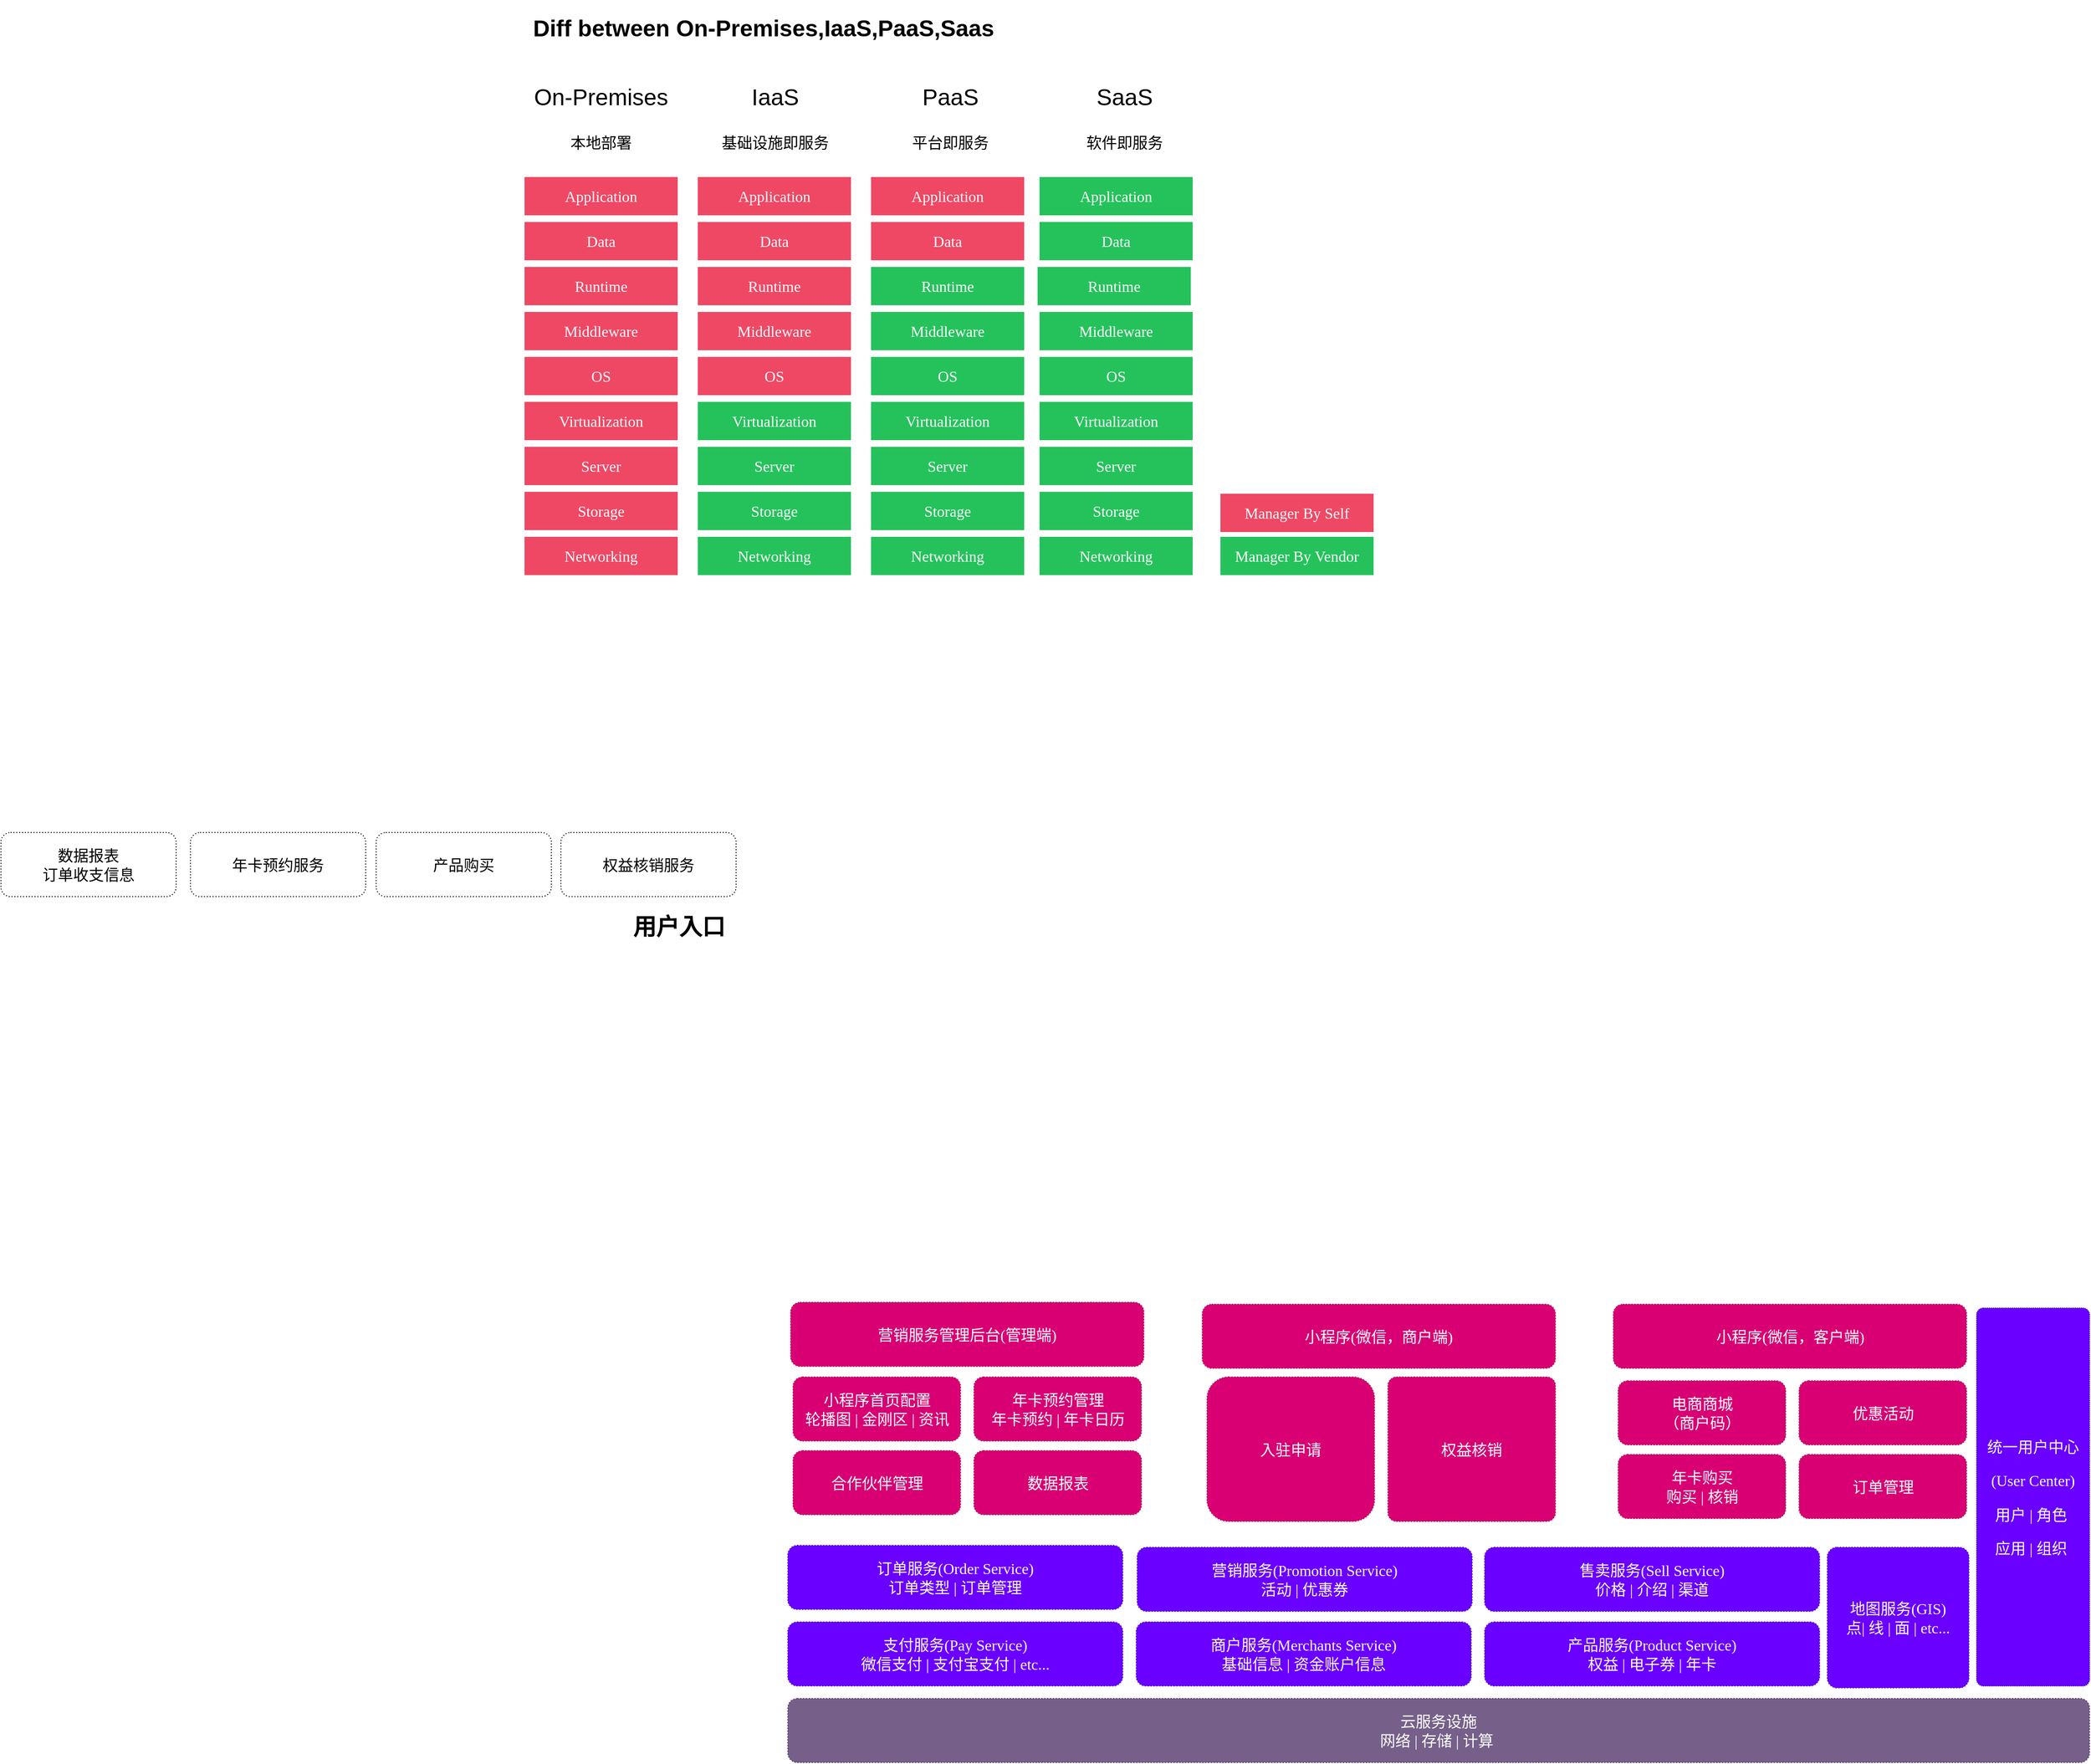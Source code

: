 <mxfile version="22.1.4" type="github">
  <diagram name="第 1 页" id="ZknkTiHTkFIjWXrP2Em_">
    <mxGraphModel dx="3965" dy="1973" grid="0" gridSize="10" guides="1" tooltips="1" connect="1" arrows="1" fold="1" page="0" pageScale="1" pageWidth="827" pageHeight="1169" math="0" shadow="0">
      <root>
        <mxCell id="0" />
        <mxCell id="1" parent="0" />
        <mxCell id="aw8PCjykxM2-NQnz8DjW-1" value="&lt;h1 style=&quot;font-size: 24px;&quot;&gt;Diff between On-Premises,IaaS,PaaS,Saas&lt;/h1&gt;" style="text;html=1;strokeColor=none;fillColor=none;spacing=5;spacingTop=-20;whiteSpace=wrap;overflow=hidden;rounded=0;fontSize=24;" parent="1" vertex="1">
          <mxGeometry x="-286.5" y="-176" width="698" height="45" as="geometry" />
        </mxCell>
        <mxCell id="aw8PCjykxM2-NQnz8DjW-4" value="Manager By Self" style="rounded=0;whiteSpace=wrap;html=1;fontFamily=Tahoma;fontSize=16;fillColor=#ef4864;fontColor=#FFF;strokeColor=none;" parent="1" vertex="1">
          <mxGeometry x="437" y="330" width="160" height="40" as="geometry" />
        </mxCell>
        <mxCell id="aw8PCjykxM2-NQnz8DjW-6" value="Manager By Vendor" style="rounded=0;whiteSpace=wrap;html=1;fontFamily=Tahoma;fontSize=16;fontColor=#FFF;fillColor=#25c25b;strokeColor=none;" parent="1" vertex="1">
          <mxGeometry x="437" y="375" width="160" height="40" as="geometry" />
        </mxCell>
        <mxCell id="aw8PCjykxM2-NQnz8DjW-7" value="Networking" style="rounded=0;whiteSpace=wrap;html=1;fontFamily=Tahoma;fontSize=16;fillColor=#ef4864;fontColor=#FFF;strokeColor=none;" parent="1" vertex="1">
          <mxGeometry x="-290" y="375" width="160" height="40" as="geometry" />
        </mxCell>
        <mxCell id="aw8PCjykxM2-NQnz8DjW-8" value="Storage" style="rounded=0;whiteSpace=wrap;html=1;fontFamily=Tahoma;fontSize=16;fillColor=#ef4864;fontColor=#FFF;strokeColor=none;" parent="1" vertex="1">
          <mxGeometry x="-290" y="328" width="160" height="40" as="geometry" />
        </mxCell>
        <mxCell id="aw8PCjykxM2-NQnz8DjW-9" value="Server" style="rounded=0;whiteSpace=wrap;html=1;fontFamily=Tahoma;fontSize=16;fillColor=#ef4864;fontColor=#FFF;strokeColor=none;" parent="1" vertex="1">
          <mxGeometry x="-290" y="281" width="160" height="40" as="geometry" />
        </mxCell>
        <mxCell id="aw8PCjykxM2-NQnz8DjW-10" value="OS" style="rounded=0;whiteSpace=wrap;html=1;fontFamily=Tahoma;fontSize=16;fillColor=#ef4864;fontColor=#FFF;strokeColor=none;" parent="1" vertex="1">
          <mxGeometry x="-290" y="187" width="160" height="40" as="geometry" />
        </mxCell>
        <mxCell id="aw8PCjykxM2-NQnz8DjW-11" value="Middleware" style="rounded=0;whiteSpace=wrap;html=1;fontFamily=Tahoma;fontSize=16;fillColor=#ef4864;fontColor=#FFF;strokeColor=none;" parent="1" vertex="1">
          <mxGeometry x="-290" y="140" width="160" height="40" as="geometry" />
        </mxCell>
        <mxCell id="aw8PCjykxM2-NQnz8DjW-12" value="Runtime" style="rounded=0;whiteSpace=wrap;html=1;fontFamily=Tahoma;fontSize=16;fillColor=#ef4864;fontColor=#FFF;strokeColor=none;" parent="1" vertex="1">
          <mxGeometry x="-290" y="93" width="160" height="40" as="geometry" />
        </mxCell>
        <mxCell id="aw8PCjykxM2-NQnz8DjW-13" value="Data" style="rounded=0;whiteSpace=wrap;html=1;fontFamily=Tahoma;fontSize=16;fillColor=#ef4864;fontColor=#FFF;strokeColor=none;" parent="1" vertex="1">
          <mxGeometry x="-290" y="46" width="160" height="40" as="geometry" />
        </mxCell>
        <mxCell id="aw8PCjykxM2-NQnz8DjW-14" value="Application" style="rounded=0;whiteSpace=wrap;html=1;fontFamily=Tahoma;fontSize=16;fillColor=#ef4864;fontColor=#FFF;strokeColor=none;" parent="1" vertex="1">
          <mxGeometry x="-290" y="-1" width="160" height="40" as="geometry" />
        </mxCell>
        <mxCell id="aw8PCjykxM2-NQnz8DjW-15" value="&lt;h1 style=&quot;font-size: 24px;&quot;&gt;&lt;span style=&quot;background-color: initial; font-weight: normal;&quot;&gt;On-Premises&lt;/span&gt;&lt;br&gt;&lt;/h1&gt;&lt;div&gt;&lt;span style=&quot;background-color: initial; font-weight: normal;&quot;&gt;&lt;font style=&quot;font-size: 16px;&quot;&gt;本地部署&lt;/font&gt;&lt;/span&gt;&lt;/div&gt;" style="text;html=1;strokeColor=none;fillColor=none;spacing=5;spacingTop=-20;whiteSpace=wrap;overflow=hidden;rounded=0;fontSize=24;align=center;verticalAlign=middle;" parent="1" vertex="1">
          <mxGeometry x="-290" y="-110" width="160" height="100" as="geometry" />
        </mxCell>
        <mxCell id="aw8PCjykxM2-NQnz8DjW-16" value="&lt;h1 style=&quot;font-size: 24px;&quot;&gt;&lt;span style=&quot;font-weight: 400;&quot;&gt;IaaS&lt;/span&gt;&lt;/h1&gt;&lt;div&gt;&lt;font style=&quot;font-size: 16px;&quot;&gt;基础设施即服务&lt;/font&gt;&lt;/div&gt;" style="text;html=1;strokeColor=none;fillColor=none;spacing=5;spacingTop=-20;whiteSpace=wrap;overflow=hidden;rounded=0;fontSize=24;align=center;verticalAlign=middle;" parent="1" vertex="1">
          <mxGeometry x="-108" y="-110" width="160" height="100" as="geometry" />
        </mxCell>
        <mxCell id="aw8PCjykxM2-NQnz8DjW-18" value="OS" style="rounded=0;whiteSpace=wrap;html=1;fontFamily=Tahoma;fontSize=16;fillColor=#ef4864;fontColor=#FFF;strokeColor=none;" parent="1" vertex="1">
          <mxGeometry x="-109" y="187" width="160" height="40" as="geometry" />
        </mxCell>
        <mxCell id="aw8PCjykxM2-NQnz8DjW-19" value="Networking" style="rounded=0;whiteSpace=wrap;html=1;fontFamily=Tahoma;fontSize=16;fontColor=#FFF;fillColor=#25c25b;strokeColor=none;" parent="1" vertex="1">
          <mxGeometry x="-109" y="375" width="160" height="40" as="geometry" />
        </mxCell>
        <mxCell id="aw8PCjykxM2-NQnz8DjW-20" value="Virtualization" style="rounded=0;whiteSpace=wrap;html=1;fontFamily=Tahoma;fontSize=16;fillColor=#ef4864;fontColor=#FFF;strokeColor=none;" parent="1" vertex="1">
          <mxGeometry x="-290" y="234" width="160" height="40" as="geometry" />
        </mxCell>
        <mxCell id="aw8PCjykxM2-NQnz8DjW-21" value="Storage" style="rounded=0;whiteSpace=wrap;html=1;fontFamily=Tahoma;fontSize=16;fontColor=#FFF;fillColor=#25c25b;strokeColor=none;" parent="1" vertex="1">
          <mxGeometry x="-109" y="328" width="160" height="40" as="geometry" />
        </mxCell>
        <mxCell id="aw8PCjykxM2-NQnz8DjW-22" value="Server" style="rounded=0;whiteSpace=wrap;html=1;fontFamily=Tahoma;fontSize=16;fontColor=#FFF;fillColor=#25c25b;strokeColor=none;" parent="1" vertex="1">
          <mxGeometry x="-109" y="281" width="160" height="40" as="geometry" />
        </mxCell>
        <mxCell id="aw8PCjykxM2-NQnz8DjW-23" value="Virtualization" style="rounded=0;whiteSpace=wrap;html=1;fontFamily=Tahoma;fontSize=16;fontColor=#FFF;fillColor=#25c25b;strokeColor=none;" parent="1" vertex="1">
          <mxGeometry x="-109" y="234" width="160" height="40" as="geometry" />
        </mxCell>
        <mxCell id="aw8PCjykxM2-NQnz8DjW-24" value="Middleware" style="rounded=0;whiteSpace=wrap;html=1;fontFamily=Tahoma;fontSize=16;fillColor=#ef4864;fontColor=#FFF;strokeColor=none;" parent="1" vertex="1">
          <mxGeometry x="-109" y="140" width="160" height="40" as="geometry" />
        </mxCell>
        <mxCell id="aw8PCjykxM2-NQnz8DjW-25" value="Runtime" style="rounded=0;whiteSpace=wrap;html=1;fontFamily=Tahoma;fontSize=16;fillColor=#ef4864;fontColor=#FFF;strokeColor=none;" parent="1" vertex="1">
          <mxGeometry x="-109" y="93" width="160" height="40" as="geometry" />
        </mxCell>
        <mxCell id="aw8PCjykxM2-NQnz8DjW-26" value="Data" style="rounded=0;whiteSpace=wrap;html=1;fontFamily=Tahoma;fontSize=16;fillColor=#ef4864;fontColor=#FFF;strokeColor=none;" parent="1" vertex="1">
          <mxGeometry x="-109" y="46" width="160" height="40" as="geometry" />
        </mxCell>
        <mxCell id="aw8PCjykxM2-NQnz8DjW-27" value="Application" style="rounded=0;whiteSpace=wrap;html=1;fontFamily=Tahoma;fontSize=16;fillColor=#ef4864;fontColor=#FFF;strokeColor=none;" parent="1" vertex="1">
          <mxGeometry x="-109" y="-1" width="160" height="40" as="geometry" />
        </mxCell>
        <mxCell id="aw8PCjykxM2-NQnz8DjW-28" value="&lt;h1 style=&quot;font-size: 24px;&quot;&gt;&lt;span style=&quot;font-weight: 400;&quot;&gt;PaaS&lt;/span&gt;&lt;/h1&gt;&lt;div&gt;&lt;span style=&quot;font-weight: 400;&quot;&gt;&lt;font style=&quot;font-size: 16px;&quot;&gt;平台即服务&lt;/font&gt;&lt;/span&gt;&lt;/div&gt;" style="text;html=1;strokeColor=none;fillColor=none;spacing=5;spacingTop=-20;whiteSpace=wrap;overflow=hidden;rounded=0;fontSize=24;align=center;verticalAlign=middle;" parent="1" vertex="1">
          <mxGeometry x="75" y="-110" width="160" height="100" as="geometry" />
        </mxCell>
        <mxCell id="aw8PCjykxM2-NQnz8DjW-29" value="Networking" style="rounded=0;whiteSpace=wrap;html=1;fontFamily=Tahoma;fontSize=16;fontColor=#FFF;fillColor=#25c25b;strokeColor=none;" parent="1" vertex="1">
          <mxGeometry x="72" y="375" width="160" height="40" as="geometry" />
        </mxCell>
        <mxCell id="aw8PCjykxM2-NQnz8DjW-30" value="Storage" style="rounded=0;whiteSpace=wrap;html=1;fontFamily=Tahoma;fontSize=16;fontColor=#FFF;fillColor=#25c25b;strokeColor=none;" parent="1" vertex="1">
          <mxGeometry x="72" y="328" width="160" height="40" as="geometry" />
        </mxCell>
        <mxCell id="aw8PCjykxM2-NQnz8DjW-31" value="Server" style="rounded=0;whiteSpace=wrap;html=1;fontFamily=Tahoma;fontSize=16;fontColor=#FFF;fillColor=#25c25b;strokeColor=none;" parent="1" vertex="1">
          <mxGeometry x="72" y="281" width="160" height="40" as="geometry" />
        </mxCell>
        <mxCell id="aw8PCjykxM2-NQnz8DjW-32" value="Virtualization" style="rounded=0;whiteSpace=wrap;html=1;fontFamily=Tahoma;fontSize=16;fontColor=#FFF;fillColor=#25c25b;strokeColor=none;" parent="1" vertex="1">
          <mxGeometry x="72" y="234" width="160" height="40" as="geometry" />
        </mxCell>
        <mxCell id="aw8PCjykxM2-NQnz8DjW-33" value="OS" style="rounded=0;whiteSpace=wrap;html=1;fontFamily=Tahoma;fontSize=16;fontColor=#FFF;fillColor=#25c25b;strokeColor=none;" parent="1" vertex="1">
          <mxGeometry x="72" y="187" width="160" height="40" as="geometry" />
        </mxCell>
        <mxCell id="aw8PCjykxM2-NQnz8DjW-34" value="Middleware" style="rounded=0;whiteSpace=wrap;html=1;fontFamily=Tahoma;fontSize=16;fontColor=#FFF;fillColor=#25c25b;strokeColor=none;" parent="1" vertex="1">
          <mxGeometry x="72" y="140" width="160" height="40" as="geometry" />
        </mxCell>
        <mxCell id="aw8PCjykxM2-NQnz8DjW-36" value="Runtime" style="rounded=0;whiteSpace=wrap;html=1;fontFamily=Tahoma;fontSize=16;fontColor=#FFF;fillColor=#25c25b;strokeColor=none;" parent="1" vertex="1">
          <mxGeometry x="72" y="93" width="160" height="40" as="geometry" />
        </mxCell>
        <mxCell id="aw8PCjykxM2-NQnz8DjW-37" value="Data" style="rounded=0;whiteSpace=wrap;html=1;fontFamily=Tahoma;fontSize=16;fillColor=#ef4864;fontColor=#FFF;strokeColor=none;" parent="1" vertex="1">
          <mxGeometry x="72" y="46" width="160" height="40" as="geometry" />
        </mxCell>
        <mxCell id="aw8PCjykxM2-NQnz8DjW-38" value="Application" style="rounded=0;whiteSpace=wrap;html=1;fontFamily=Tahoma;fontSize=16;fillColor=#ef4864;fontColor=#FFF;strokeColor=none;" parent="1" vertex="1">
          <mxGeometry x="72" y="-1" width="160" height="40" as="geometry" />
        </mxCell>
        <mxCell id="aw8PCjykxM2-NQnz8DjW-39" value="&lt;h1 style=&quot;font-size: 24px;&quot;&gt;&lt;span style=&quot;font-weight: 400;&quot;&gt;SaaS&lt;/span&gt;&lt;/h1&gt;&lt;div&gt;&lt;span style=&quot;font-weight: 400;&quot;&gt;&lt;font style=&quot;font-size: 16px;&quot;&gt;软件即服务&lt;/font&gt;&lt;/span&gt;&lt;/div&gt;" style="text;html=1;strokeColor=none;fillColor=none;spacing=5;spacingTop=-20;whiteSpace=wrap;overflow=hidden;rounded=0;fontSize=24;align=center;verticalAlign=middle;" parent="1" vertex="1">
          <mxGeometry x="257" y="-110" width="160" height="100" as="geometry" />
        </mxCell>
        <mxCell id="aw8PCjykxM2-NQnz8DjW-40" value="Networking" style="rounded=0;whiteSpace=wrap;html=1;fontFamily=Tahoma;fontSize=16;fontColor=#FFF;fillColor=#25c25b;strokeColor=none;" parent="1" vertex="1">
          <mxGeometry x="248" y="375" width="160" height="40" as="geometry" />
        </mxCell>
        <mxCell id="aw8PCjykxM2-NQnz8DjW-144" value="Storage" style="rounded=0;whiteSpace=wrap;html=1;fontFamily=Tahoma;fontSize=16;fontColor=#FFF;fillColor=#25c25b;strokeColor=none;" parent="1" vertex="1">
          <mxGeometry x="248" y="328" width="160" height="40" as="geometry" />
        </mxCell>
        <mxCell id="aw8PCjykxM2-NQnz8DjW-145" value="Server" style="rounded=0;whiteSpace=wrap;html=1;fontFamily=Tahoma;fontSize=16;fontColor=#FFF;fillColor=#25c25b;strokeColor=none;" parent="1" vertex="1">
          <mxGeometry x="248" y="281" width="160" height="40" as="geometry" />
        </mxCell>
        <mxCell id="aw8PCjykxM2-NQnz8DjW-146" value="Virtualization" style="rounded=0;whiteSpace=wrap;html=1;fontFamily=Tahoma;fontSize=16;fontColor=#FFF;fillColor=#25c25b;strokeColor=none;" parent="1" vertex="1">
          <mxGeometry x="248" y="234" width="160" height="40" as="geometry" />
        </mxCell>
        <mxCell id="aw8PCjykxM2-NQnz8DjW-147" value="OS" style="rounded=0;whiteSpace=wrap;html=1;fontFamily=Tahoma;fontSize=16;fontColor=#FFF;fillColor=#25c25b;strokeColor=none;" parent="1" vertex="1">
          <mxGeometry x="248" y="187" width="160" height="40" as="geometry" />
        </mxCell>
        <mxCell id="aw8PCjykxM2-NQnz8DjW-148" value="Middleware" style="rounded=0;whiteSpace=wrap;html=1;fontFamily=Tahoma;fontSize=16;fontColor=#FFF;fillColor=#25c25b;strokeColor=none;" parent="1" vertex="1">
          <mxGeometry x="248" y="140" width="160" height="40" as="geometry" />
        </mxCell>
        <mxCell id="aw8PCjykxM2-NQnz8DjW-149" value="Runtime" style="rounded=0;whiteSpace=wrap;html=1;fontFamily=Tahoma;fontSize=16;fontColor=#FFF;fillColor=#25c25b;strokeColor=none;" parent="1" vertex="1">
          <mxGeometry x="246" y="93" width="160" height="40" as="geometry" />
        </mxCell>
        <mxCell id="aw8PCjykxM2-NQnz8DjW-150" value="Data" style="rounded=0;whiteSpace=wrap;html=1;fontFamily=Tahoma;fontSize=16;fontColor=#FFF;fillColor=#25c25b;strokeColor=none;" parent="1" vertex="1">
          <mxGeometry x="248" y="46" width="160" height="40" as="geometry" />
        </mxCell>
        <mxCell id="aw8PCjykxM2-NQnz8DjW-151" value="Application" style="rounded=0;whiteSpace=wrap;html=1;fontFamily=Tahoma;fontSize=16;fontColor=#FFF;fillColor=#25c25b;strokeColor=none;" parent="1" vertex="1">
          <mxGeometry x="248" y="-1" width="160" height="40" as="geometry" />
        </mxCell>
        <mxCell id="aw8PCjykxM2-NQnz8DjW-166" value="&lt;p style=&quot;font-size: 16px;&quot;&gt;统一用户中心&lt;/p&gt;&lt;p style=&quot;font-size: 16px;&quot;&gt;(User Center)&lt;/p&gt;&lt;p style=&quot;font-size: 16px;&quot;&gt;用户 | 角色&amp;nbsp;&lt;/p&gt;&lt;p style=&quot;font-size: 16px;&quot;&gt;应用 | 组织&amp;nbsp;&lt;/p&gt;" style="rounded=1;whiteSpace=wrap;html=1;fontFamily=Tahoma;arcSize=6;fontSize=16;verticalAlign=middle;align=center;spacing=8;dashed=1;dashPattern=1 1;fillColor=#6a00ff;fontColor=#ffffff;strokeColor=#3700CC;" parent="1" vertex="1">
          <mxGeometry x="1227" y="1181" width="118" height="395" as="geometry" />
        </mxCell>
        <mxCell id="aw8PCjykxM2-NQnz8DjW-195" value="支付服务(Pay Service)&lt;br&gt;微信支付 | 支付宝支付 | etc..." style="rounded=1;whiteSpace=wrap;html=1;fontFamily=Tahoma;verticalAlign=middle;align=center;spacing=8;fontSize=16;strokeColor=#3700CC;dashed=1;dashPattern=1 2;fillColor=#6a00ff;fontColor=#ffffff;" parent="1" vertex="1">
          <mxGeometry x="-15" y="1509" width="350" height="67" as="geometry" />
        </mxCell>
        <mxCell id="uHpPP6ECfVWJAUWhDHUz-2" value="云服务设施&lt;br&gt;网络 | 存储 | 计算&amp;nbsp;" style="rounded=1;whiteSpace=wrap;html=1;fontFamily=Tahoma;verticalAlign=middle;align=center;spacing=8;fontSize=16;strokeColor=#432D57;dashed=1;dashPattern=1 2;fillColor=#76608a;fontColor=#ffffff;" parent="1" vertex="1">
          <mxGeometry x="-15" y="1589" width="1360" height="67" as="geometry" />
        </mxCell>
        <mxCell id="uHpPP6ECfVWJAUWhDHUz-6" value="小程序(微信，商户端)" style="rounded=1;whiteSpace=wrap;html=1;fontFamily=Tahoma;verticalAlign=middle;align=center;spacing=8;fontSize=16;strokeColor=#A50040;dashed=1;dashPattern=1 2;fillColor=#d80073;fontColor=#ffffff;" parent="1" vertex="1">
          <mxGeometry x="418" y="1177" width="369" height="67" as="geometry" />
        </mxCell>
        <mxCell id="uHpPP6ECfVWJAUWhDHUz-7" value="小程序(微信，客户端)" style="rounded=1;whiteSpace=wrap;html=1;fontFamily=Tahoma;verticalAlign=middle;align=center;spacing=8;fontSize=16;strokeColor=#A50040;dashed=1;dashPattern=1 2;fillColor=#d80073;fontColor=#ffffff;" parent="1" vertex="1">
          <mxGeometry x="847.5" y="1177" width="369" height="67" as="geometry" />
        </mxCell>
        <mxCell id="uHpPP6ECfVWJAUWhDHUz-8" value="营销服务管理后台(管理端)" style="rounded=1;whiteSpace=wrap;html=1;fontFamily=Tahoma;verticalAlign=middle;align=center;spacing=8;fontSize=16;strokeColor=#A50040;dashed=1;dashPattern=1 2;fillColor=#d80073;fontColor=#ffffff;" parent="1" vertex="1">
          <mxGeometry x="-12" y="1175" width="369" height="67" as="geometry" />
        </mxCell>
        <mxCell id="uHpPP6ECfVWJAUWhDHUz-9" value="商户服务(Merchants Service)&lt;br&gt;基础信息 | 资金账户信息" style="rounded=1;whiteSpace=wrap;html=1;fontFamily=Tahoma;verticalAlign=middle;align=center;spacing=8;fontSize=16;strokeColor=#3700CC;dashed=1;dashPattern=1 2;fillColor=#6a00ff;fontColor=#ffffff;" parent="1" vertex="1">
          <mxGeometry x="349" y="1509" width="350" height="67" as="geometry" />
        </mxCell>
        <mxCell id="uHpPP6ECfVWJAUWhDHUz-10" value="订单服务(Order Service)&lt;br&gt;订单类型 | 订单管理" style="rounded=1;whiteSpace=wrap;html=1;fontFamily=Tahoma;verticalAlign=middle;align=center;spacing=8;fontSize=16;strokeColor=#3700CC;dashed=1;dashPattern=1 2;fillColor=#6a00ff;fontColor=#ffffff;" parent="1" vertex="1">
          <mxGeometry x="-15" y="1429" width="350" height="67" as="geometry" />
        </mxCell>
        <mxCell id="uHpPP6ECfVWJAUWhDHUz-11" value="数据报表&lt;br&gt;订单收支信息" style="rounded=1;whiteSpace=wrap;html=1;fontFamily=Tahoma;verticalAlign=middle;align=center;spacing=8;fontSize=16;strokeColor=default;dashed=1;dashPattern=1 2;" parent="1" vertex="1">
          <mxGeometry x="-837" y="684" width="183" height="67" as="geometry" />
        </mxCell>
        <mxCell id="uHpPP6ECfVWJAUWhDHUz-14" value="用户入口" style="text;strokeColor=none;fillColor=none;html=1;fontSize=24;fontStyle=1;verticalAlign=middle;align=center;" parent="1" vertex="1">
          <mxGeometry x="-179" y="763" width="100" height="40" as="geometry" />
        </mxCell>
        <mxCell id="uHpPP6ECfVWJAUWhDHUz-15" value="地图服务(GIS)&lt;br&gt;点| 线 | 面 | etc..." style="rounded=1;whiteSpace=wrap;html=1;fontFamily=Tahoma;verticalAlign=middle;align=center;spacing=8;fontSize=16;strokeColor=#3700CC;dashed=1;dashPattern=1 2;arcSize=7;fillColor=#6a00ff;fontColor=#ffffff;" parent="1" vertex="1">
          <mxGeometry x="1071" y="1431" width="148" height="147" as="geometry" />
        </mxCell>
        <mxCell id="uHpPP6ECfVWJAUWhDHUz-29" value="产品服务(Product Service)&lt;br&gt;权益 | 电子券 | 年卡" style="rounded=1;whiteSpace=wrap;html=1;fontFamily=Tahoma;verticalAlign=middle;align=center;spacing=8;fontSize=16;strokeColor=#3700CC;dashed=1;dashPattern=1 2;fillColor=#6a00ff;fontColor=#ffffff;" parent="1" vertex="1">
          <mxGeometry x="713" y="1509" width="350" height="67" as="geometry" />
        </mxCell>
        <mxCell id="uHpPP6ECfVWJAUWhDHUz-30" value="营销服务(Promotion Service)&lt;br&gt;&amp;nbsp;活动 | 优惠券&amp;nbsp;" style="rounded=1;whiteSpace=wrap;html=1;fontFamily=Tahoma;verticalAlign=middle;align=center;spacing=8;fontSize=16;strokeColor=#3700CC;dashed=1;dashPattern=1 2;fillColor=#6a00ff;fontColor=#ffffff;" parent="1" vertex="1">
          <mxGeometry x="350" y="1431" width="350" height="67" as="geometry" />
        </mxCell>
        <mxCell id="uHpPP6ECfVWJAUWhDHUz-31" value="售卖服务(Sell Service)&lt;br&gt;价格 | 介绍 | 渠道" style="rounded=1;whiteSpace=wrap;html=1;fontFamily=Tahoma;verticalAlign=middle;align=center;spacing=8;fontSize=16;strokeColor=#3700CC;dashed=1;dashPattern=1 2;fillColor=#6a00ff;fontColor=#ffffff;" parent="1" vertex="1">
          <mxGeometry x="713" y="1431" width="350" height="67" as="geometry" />
        </mxCell>
        <mxCell id="uHpPP6ECfVWJAUWhDHUz-33" value="年卡预约服务" style="rounded=1;whiteSpace=wrap;html=1;fontFamily=Tahoma;verticalAlign=middle;align=center;spacing=8;fontSize=16;strokeColor=default;dashed=1;dashPattern=1 2;" parent="1" vertex="1">
          <mxGeometry x="-639" y="684" width="183" height="67" as="geometry" />
        </mxCell>
        <mxCell id="uHpPP6ECfVWJAUWhDHUz-35" value="产品购买" style="rounded=1;whiteSpace=wrap;html=1;fontFamily=Tahoma;verticalAlign=middle;align=center;spacing=8;fontSize=16;strokeColor=default;dashed=1;dashPattern=1 2;" parent="1" vertex="1">
          <mxGeometry x="-445" y="684" width="183" height="67" as="geometry" />
        </mxCell>
        <mxCell id="uHpPP6ECfVWJAUWhDHUz-36" value="权益核销服务" style="rounded=1;whiteSpace=wrap;html=1;fontFamily=Tahoma;verticalAlign=middle;align=center;spacing=8;fontSize=16;strokeColor=default;dashed=1;dashPattern=1 2;" parent="1" vertex="1">
          <mxGeometry x="-252" y="684" width="183" height="67" as="geometry" />
        </mxCell>
        <mxCell id="dbalfLe8HDNpVPMKoqeN-1" value="年卡预约管理&lt;br&gt;年卡预约 | 年卡日历" style="rounded=1;whiteSpace=wrap;html=1;fontFamily=Tahoma;verticalAlign=middle;align=center;spacing=8;fontSize=16;strokeColor=#A50040;dashed=1;dashPattern=1 2;fillColor=#d80073;fontColor=#ffffff;" vertex="1" parent="1">
          <mxGeometry x="179.5" y="1253" width="175" height="67" as="geometry" />
        </mxCell>
        <mxCell id="dbalfLe8HDNpVPMKoqeN-2" value="小程序首页配置&lt;br&gt;轮播图 | 金刚区 | 资讯" style="rounded=1;whiteSpace=wrap;html=1;fontFamily=Tahoma;verticalAlign=middle;align=center;spacing=8;fontSize=16;strokeColor=#A50040;dashed=1;dashPattern=1 2;fillColor=#d80073;fontColor=#ffffff;" vertex="1" parent="1">
          <mxGeometry x="-9.5" y="1253" width="175" height="67" as="geometry" />
        </mxCell>
        <mxCell id="dbalfLe8HDNpVPMKoqeN-3" value="合作伙伴管理" style="rounded=1;whiteSpace=wrap;html=1;fontFamily=Tahoma;verticalAlign=middle;align=center;spacing=8;fontSize=16;strokeColor=#A50040;dashed=1;dashPattern=1 2;fillColor=#d80073;fontColor=#ffffff;" vertex="1" parent="1">
          <mxGeometry x="-9.5" y="1330" width="175" height="67" as="geometry" />
        </mxCell>
        <mxCell id="dbalfLe8HDNpVPMKoqeN-4" value="数据报表" style="rounded=1;whiteSpace=wrap;html=1;fontFamily=Tahoma;verticalAlign=middle;align=center;spacing=8;fontSize=16;strokeColor=#A50040;dashed=1;dashPattern=1 2;fillColor=#d80073;fontColor=#ffffff;" vertex="1" parent="1">
          <mxGeometry x="179.5" y="1330" width="175" height="67" as="geometry" />
        </mxCell>
        <mxCell id="dbalfLe8HDNpVPMKoqeN-5" value="权益核销" style="rounded=1;whiteSpace=wrap;html=1;fontFamily=Tahoma;verticalAlign=middle;align=center;spacing=8;fontSize=16;strokeColor=#A50040;dashed=1;dashPattern=1 2;arcSize=6;fillColor=#d80073;fontColor=#ffffff;" vertex="1" parent="1">
          <mxGeometry x="612" y="1253" width="175" height="151" as="geometry" />
        </mxCell>
        <mxCell id="dbalfLe8HDNpVPMKoqeN-6" value="入驻申请" style="rounded=1;whiteSpace=wrap;html=1;fontFamily=Tahoma;verticalAlign=middle;align=center;spacing=8;fontSize=16;strokeColor=#A50040;dashed=1;dashPattern=1 2;fillColor=#d80073;fontColor=#ffffff;" vertex="1" parent="1">
          <mxGeometry x="423" y="1253" width="175" height="151" as="geometry" />
        </mxCell>
        <mxCell id="dbalfLe8HDNpVPMKoqeN-9" value="优惠活动" style="rounded=1;whiteSpace=wrap;html=1;fontFamily=Tahoma;verticalAlign=middle;align=center;spacing=8;fontSize=16;strokeColor=#A50040;dashed=1;dashPattern=1 2;fillColor=#d80073;fontColor=#ffffff;" vertex="1" parent="1">
          <mxGeometry x="1041.5" y="1257" width="175" height="67" as="geometry" />
        </mxCell>
        <mxCell id="dbalfLe8HDNpVPMKoqeN-10" value="电商商城&lt;br&gt;（商户码）" style="rounded=1;whiteSpace=wrap;html=1;fontFamily=Tahoma;verticalAlign=middle;align=center;spacing=8;fontSize=16;strokeColor=#A50040;dashed=1;dashPattern=1 2;fillColor=#d80073;fontColor=#ffffff;" vertex="1" parent="1">
          <mxGeometry x="852.5" y="1257" width="175" height="67" as="geometry" />
        </mxCell>
        <mxCell id="dbalfLe8HDNpVPMKoqeN-11" value="年卡购买&lt;br&gt;购买 | 核销" style="rounded=1;whiteSpace=wrap;html=1;fontFamily=Tahoma;verticalAlign=middle;align=center;spacing=8;fontSize=16;strokeColor=#A50040;dashed=1;dashPattern=1 2;fillColor=#d80073;fontColor=#ffffff;" vertex="1" parent="1">
          <mxGeometry x="852.5" y="1334" width="175" height="67" as="geometry" />
        </mxCell>
        <mxCell id="dbalfLe8HDNpVPMKoqeN-12" value="订单管理" style="rounded=1;whiteSpace=wrap;html=1;fontFamily=Tahoma;verticalAlign=middle;align=center;spacing=8;fontSize=16;strokeColor=#A50040;dashed=1;dashPattern=1 2;fillColor=#d80073;fontColor=#ffffff;" vertex="1" parent="1">
          <mxGeometry x="1041.5" y="1334" width="175" height="67" as="geometry" />
        </mxCell>
      </root>
    </mxGraphModel>
  </diagram>
</mxfile>
